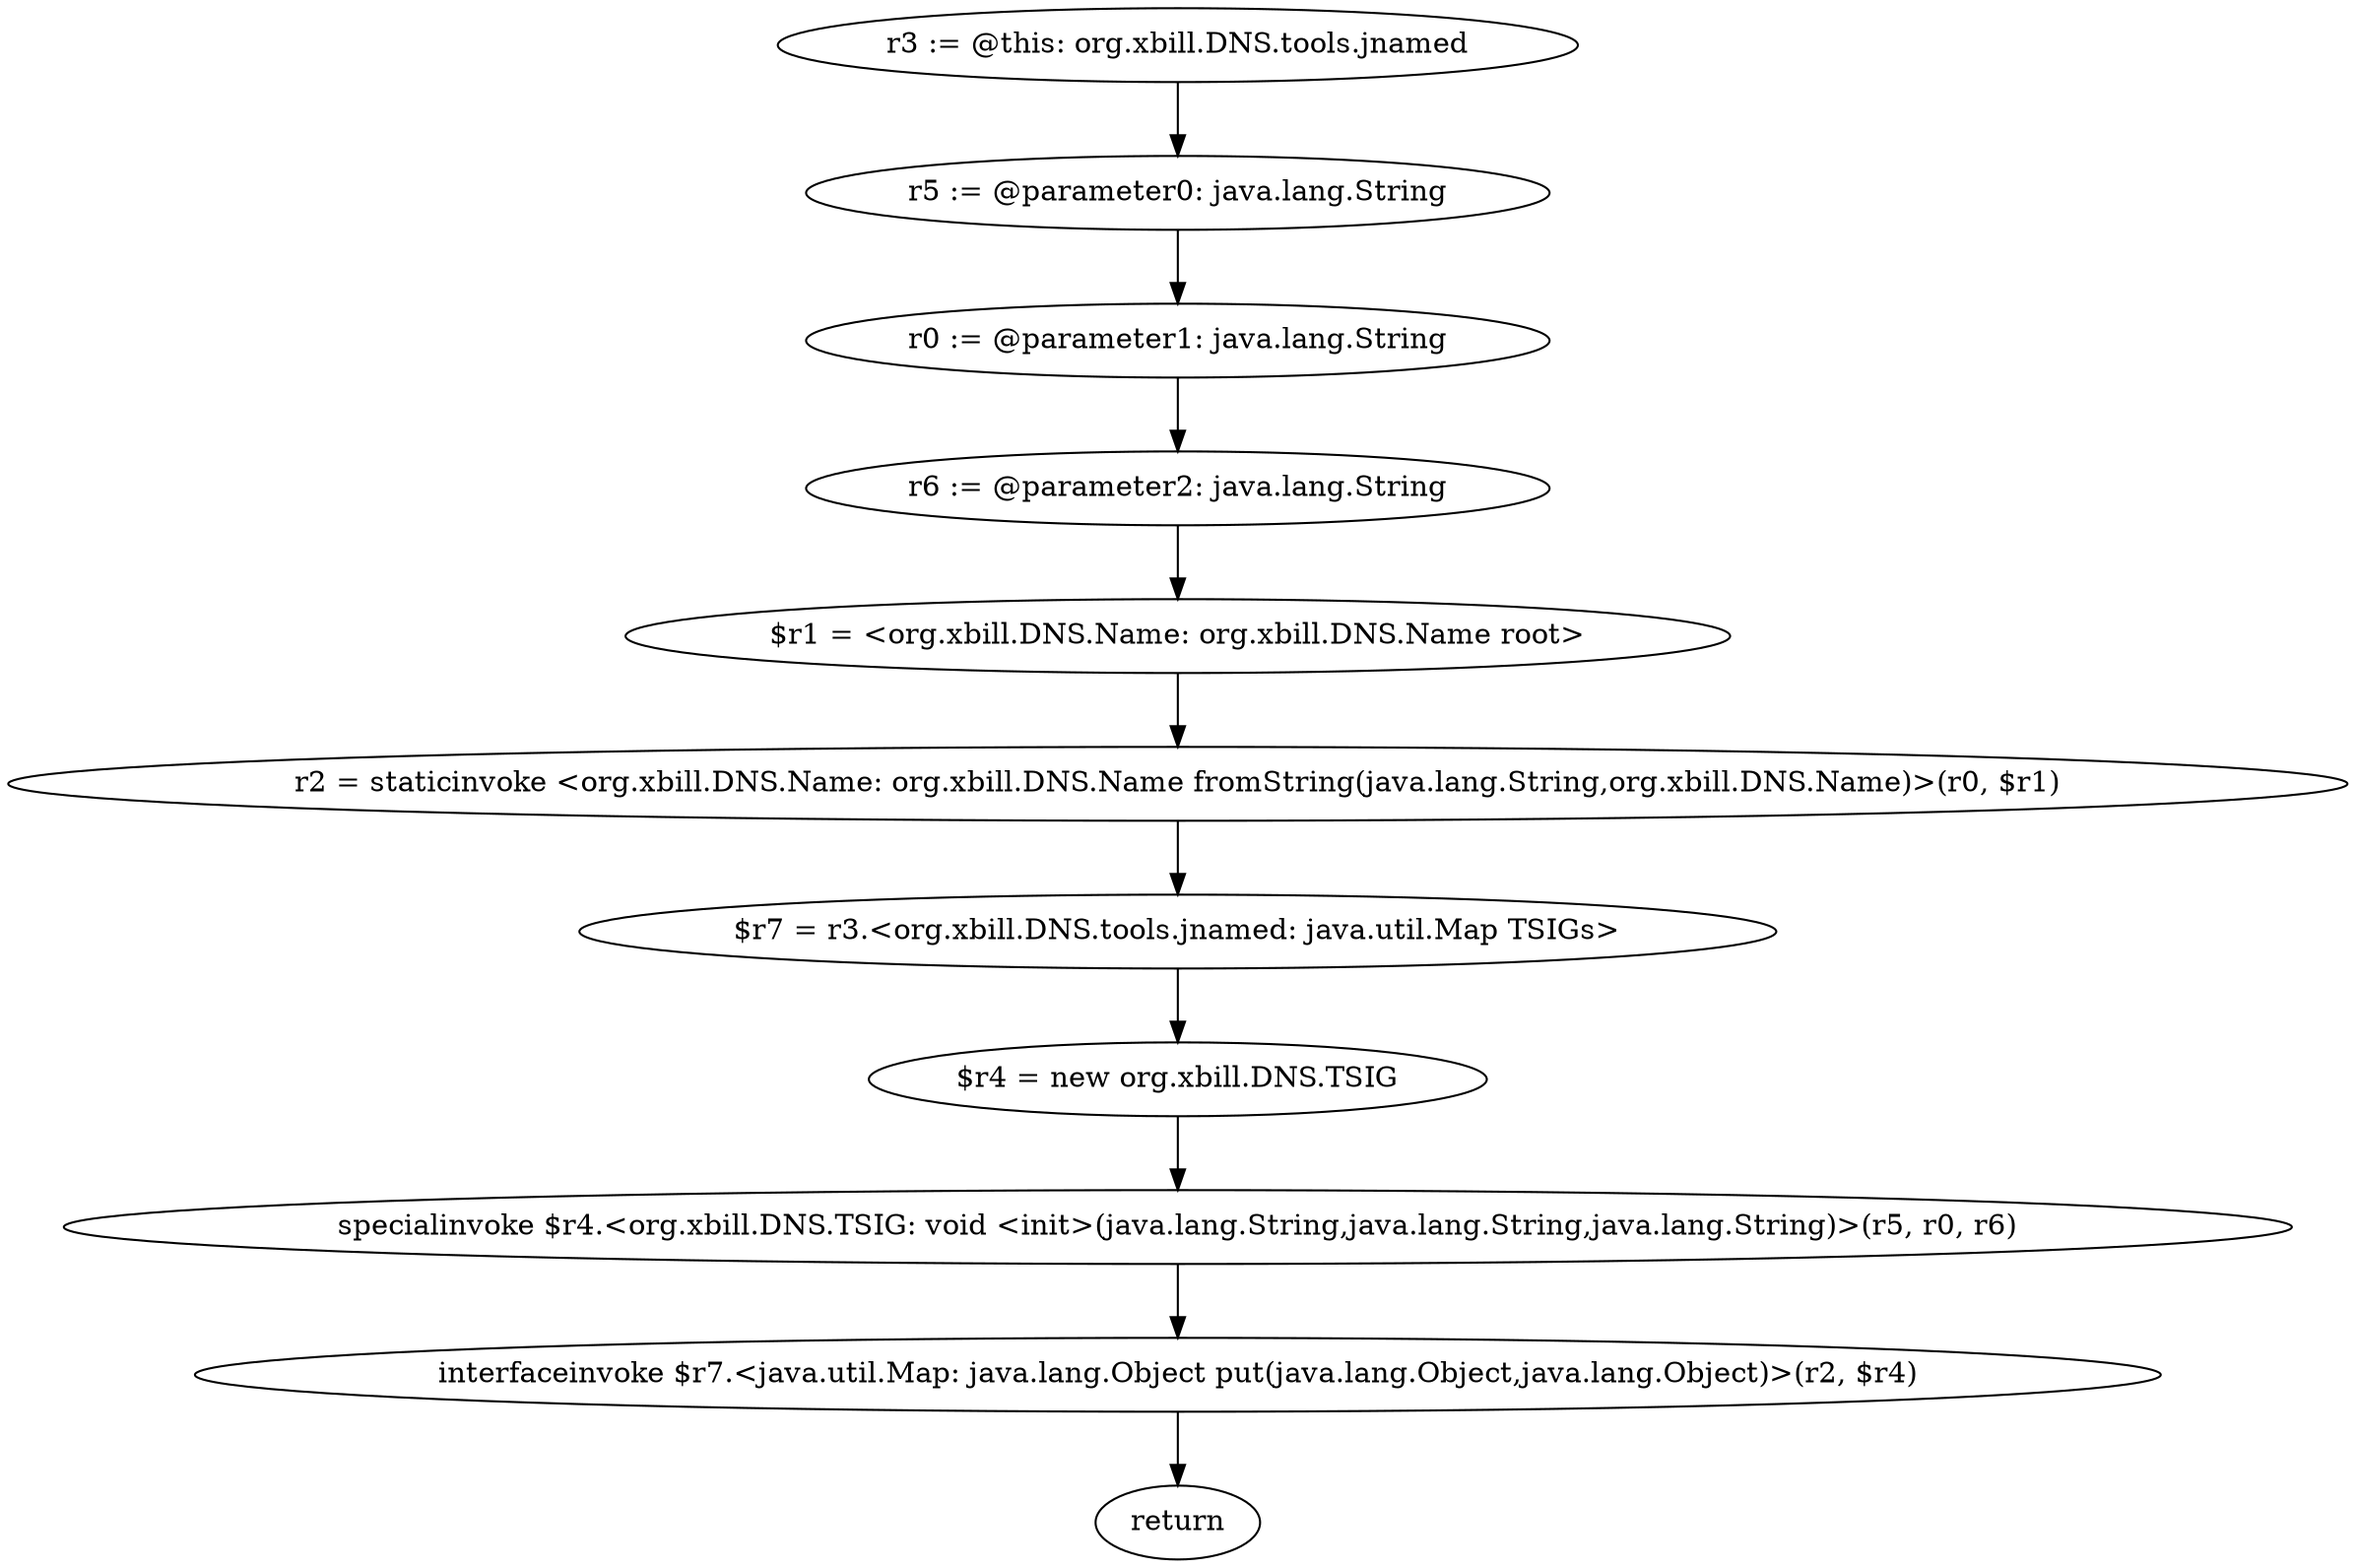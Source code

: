 digraph "unitGraph" {
    "r3 := @this: org.xbill.DNS.tools.jnamed"
    "r5 := @parameter0: java.lang.String"
    "r0 := @parameter1: java.lang.String"
    "r6 := @parameter2: java.lang.String"
    "$r1 = <org.xbill.DNS.Name: org.xbill.DNS.Name root>"
    "r2 = staticinvoke <org.xbill.DNS.Name: org.xbill.DNS.Name fromString(java.lang.String,org.xbill.DNS.Name)>(r0, $r1)"
    "$r7 = r3.<org.xbill.DNS.tools.jnamed: java.util.Map TSIGs>"
    "$r4 = new org.xbill.DNS.TSIG"
    "specialinvoke $r4.<org.xbill.DNS.TSIG: void <init>(java.lang.String,java.lang.String,java.lang.String)>(r5, r0, r6)"
    "interfaceinvoke $r7.<java.util.Map: java.lang.Object put(java.lang.Object,java.lang.Object)>(r2, $r4)"
    "return"
    "r3 := @this: org.xbill.DNS.tools.jnamed"->"r5 := @parameter0: java.lang.String";
    "r5 := @parameter0: java.lang.String"->"r0 := @parameter1: java.lang.String";
    "r0 := @parameter1: java.lang.String"->"r6 := @parameter2: java.lang.String";
    "r6 := @parameter2: java.lang.String"->"$r1 = <org.xbill.DNS.Name: org.xbill.DNS.Name root>";
    "$r1 = <org.xbill.DNS.Name: org.xbill.DNS.Name root>"->"r2 = staticinvoke <org.xbill.DNS.Name: org.xbill.DNS.Name fromString(java.lang.String,org.xbill.DNS.Name)>(r0, $r1)";
    "r2 = staticinvoke <org.xbill.DNS.Name: org.xbill.DNS.Name fromString(java.lang.String,org.xbill.DNS.Name)>(r0, $r1)"->"$r7 = r3.<org.xbill.DNS.tools.jnamed: java.util.Map TSIGs>";
    "$r7 = r3.<org.xbill.DNS.tools.jnamed: java.util.Map TSIGs>"->"$r4 = new org.xbill.DNS.TSIG";
    "$r4 = new org.xbill.DNS.TSIG"->"specialinvoke $r4.<org.xbill.DNS.TSIG: void <init>(java.lang.String,java.lang.String,java.lang.String)>(r5, r0, r6)";
    "specialinvoke $r4.<org.xbill.DNS.TSIG: void <init>(java.lang.String,java.lang.String,java.lang.String)>(r5, r0, r6)"->"interfaceinvoke $r7.<java.util.Map: java.lang.Object put(java.lang.Object,java.lang.Object)>(r2, $r4)";
    "interfaceinvoke $r7.<java.util.Map: java.lang.Object put(java.lang.Object,java.lang.Object)>(r2, $r4)"->"return";
}
